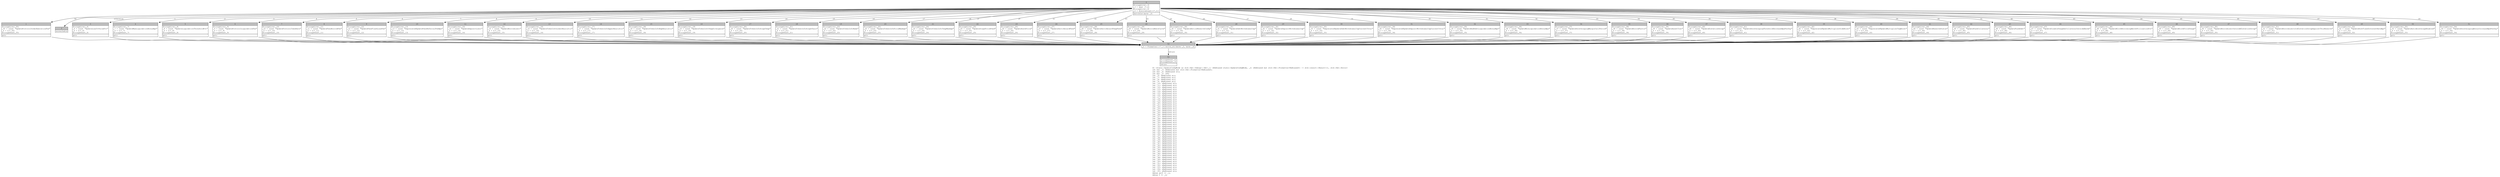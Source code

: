 digraph Mir_0_11005 {
    graph [fontname="Courier, monospace"];
    node [fontname="Courier, monospace"];
    edge [fontname="Courier, monospace"];
    label=<fn &lt;state::UpdateConfigMode as std::fmt::Debug&gt;::fmt(_1: &amp;ReErased state::UpdateConfigMode, _2: &amp;ReErased mut std::fmt::Formatter&lt;ReErased&gt;) -&gt; std::result::Result&lt;(), std::fmt::Error&gt;<br align="left"/>let mut _3: &amp;ReErased mut std::fmt::Formatter&lt;ReErased&gt;;<br align="left"/>let mut _4: &amp;ReErased str;<br align="left"/>let mut _5: u64;<br align="left"/>let _6: &amp;ReErased str;<br align="left"/>let _7: &amp;ReErased str;<br align="left"/>let _8: &amp;ReErased str;<br align="left"/>let _9: &amp;ReErased str;<br align="left"/>let _10: &amp;ReErased str;<br align="left"/>let _11: &amp;ReErased str;<br align="left"/>let _12: &amp;ReErased str;<br align="left"/>let _13: &amp;ReErased str;<br align="left"/>let _14: &amp;ReErased str;<br align="left"/>let _15: &amp;ReErased str;<br align="left"/>let _16: &amp;ReErased str;<br align="left"/>let _17: &amp;ReErased str;<br align="left"/>let _18: &amp;ReErased str;<br align="left"/>let _19: &amp;ReErased str;<br align="left"/>let _20: &amp;ReErased str;<br align="left"/>let _21: &amp;ReErased str;<br align="left"/>let _22: &amp;ReErased str;<br align="left"/>let _23: &amp;ReErased str;<br align="left"/>let _24: &amp;ReErased str;<br align="left"/>let _25: &amp;ReErased str;<br align="left"/>let _26: &amp;ReErased str;<br align="left"/>let _27: &amp;ReErased str;<br align="left"/>let _28: &amp;ReErased str;<br align="left"/>let _29: &amp;ReErased str;<br align="left"/>let _30: &amp;ReErased str;<br align="left"/>let _31: &amp;ReErased str;<br align="left"/>let _32: &amp;ReErased str;<br align="left"/>let _33: &amp;ReErased str;<br align="left"/>let _34: &amp;ReErased str;<br align="left"/>let _35: &amp;ReErased str;<br align="left"/>let _36: &amp;ReErased str;<br align="left"/>let _37: &amp;ReErased str;<br align="left"/>let _38: &amp;ReErased str;<br align="left"/>let _39: &amp;ReErased str;<br align="left"/>let _40: &amp;ReErased str;<br align="left"/>let _41: &amp;ReErased str;<br align="left"/>let _42: &amp;ReErased str;<br align="left"/>let _43: &amp;ReErased str;<br align="left"/>let _44: &amp;ReErased str;<br align="left"/>let _45: &amp;ReErased str;<br align="left"/>let _46: &amp;ReErased str;<br align="left"/>let _47: &amp;ReErased str;<br align="left"/>let _48: &amp;ReErased str;<br align="left"/>let _49: &amp;ReErased str;<br align="left"/>let _50: &amp;ReErased str;<br align="left"/>let _51: &amp;ReErased str;<br align="left"/>let _52: &amp;ReErased str;<br align="left"/>let _53: &amp;ReErased str;<br align="left"/>let _54: &amp;ReErased str;<br align="left"/>let _55: &amp;ReErased str;<br align="left"/>debug self =&gt; _1;<br align="left"/>debug f =&gt; _2;<br align="left"/>>;
    bb0__0_11005 [shape="none", label=<<table border="0" cellborder="1" cellspacing="0"><tr><td bgcolor="gray" align="center" colspan="1">0</td></tr><tr><td align="left" balign="left">StorageLive(_3)<br/>_3 = &amp;mut (*_2)<br/>StorageLive(_4)<br/>_5 = discriminant((*_1))<br/></td></tr><tr><td align="left">switchInt(move _5)</td></tr></table>>];
    bb1__0_11005 [shape="none", label=<<table border="0" cellborder="1" cellspacing="0"><tr><td bgcolor="gray" align="center" colspan="1">1</td></tr><tr><td align="left" balign="left">StorageLive(_55)<br/>_55 = const &quot;UpdateProtocolOrderExecutionFee&quot;<br/>_4 = &amp;(*_55)<br/>StorageDead(_55)<br/></td></tr><tr><td align="left">goto</td></tr></table>>];
    bb2__0_11005 [shape="none", label=<<table border="0" cellborder="1" cellspacing="0"><tr><td bgcolor="gray" align="center" colspan="1">2</td></tr><tr><td align="left">unreachable</td></tr></table>>];
    bb3__0_11005 [shape="none", label=<<table border="0" cellborder="1" cellspacing="0"><tr><td bgcolor="gray" align="center" colspan="1">3</td></tr><tr><td align="left" balign="left">StorageLive(_6)<br/>_6 = const &quot;UpdateLoanToValuePct&quot;<br/>_4 = &amp;(*_6)<br/>StorageDead(_6)<br/></td></tr><tr><td align="left">goto</td></tr></table>>];
    bb4__0_11005 [shape="none", label=<<table border="0" cellborder="1" cellspacing="0"><tr><td bgcolor="gray" align="center" colspan="1">4</td></tr><tr><td align="left" balign="left">StorageLive(_7)<br/>_7 = const &quot;UpdateMaxLiquidationBonusBps&quot;<br/>_4 = &amp;(*_7)<br/>StorageDead(_7)<br/></td></tr><tr><td align="left">goto</td></tr></table>>];
    bb5__0_11005 [shape="none", label=<<table border="0" cellborder="1" cellspacing="0"><tr><td bgcolor="gray" align="center" colspan="1">5</td></tr><tr><td align="left" balign="left">StorageLive(_8)<br/>_8 = const &quot;UpdateLiquidationThresholdPct&quot;<br/>_4 = &amp;(*_8)<br/>StorageDead(_8)<br/></td></tr><tr><td align="left">goto</td></tr></table>>];
    bb6__0_11005 [shape="none", label=<<table border="0" cellborder="1" cellspacing="0"><tr><td bgcolor="gray" align="center" colspan="1">6</td></tr><tr><td align="left" balign="left">StorageLive(_9)<br/>_9 = const &quot;UpdateProtocolLiquidationFee&quot;<br/>_4 = &amp;(*_9)<br/>StorageDead(_9)<br/></td></tr><tr><td align="left">goto</td></tr></table>>];
    bb7__0_11005 [shape="none", label=<<table border="0" cellborder="1" cellspacing="0"><tr><td bgcolor="gray" align="center" colspan="1">7</td></tr><tr><td align="left" balign="left">StorageLive(_10)<br/>_10 = const &quot;UpdateProtocolTakeRate&quot;<br/>_4 = &amp;(*_10)<br/>StorageDead(_10)<br/></td></tr><tr><td align="left">goto</td></tr></table>>];
    bb8__0_11005 [shape="none", label=<<table border="0" cellborder="1" cellspacing="0"><tr><td bgcolor="gray" align="center" colspan="1">8</td></tr><tr><td align="left" balign="left">StorageLive(_11)<br/>_11 = const &quot;UpdateFeesBorrowFee&quot;<br/>_4 = &amp;(*_11)<br/>StorageDead(_11)<br/></td></tr><tr><td align="left">goto</td></tr></table>>];
    bb9__0_11005 [shape="none", label=<<table border="0" cellborder="1" cellspacing="0"><tr><td bgcolor="gray" align="center" colspan="1">9</td></tr><tr><td align="left" balign="left">StorageLive(_12)<br/>_12 = const &quot;UpdateFeesFlashLoanFee&quot;<br/>_4 = &amp;(*_12)<br/>StorageDead(_12)<br/></td></tr><tr><td align="left">goto</td></tr></table>>];
    bb10__0_11005 [shape="none", label=<<table border="0" cellborder="1" cellspacing="0"><tr><td bgcolor="gray" align="center" colspan="1">10</td></tr><tr><td align="left" balign="left">StorageLive(_13)<br/>_13 = const &quot;DeprecatedUpdateFeesReferralFeeBps&quot;<br/>_4 = &amp;(*_13)<br/>StorageDead(_13)<br/></td></tr><tr><td align="left">goto</td></tr></table>>];
    bb11__0_11005 [shape="none", label=<<table border="0" cellborder="1" cellspacing="0"><tr><td bgcolor="gray" align="center" colspan="1">11</td></tr><tr><td align="left" balign="left">StorageLive(_14)<br/>_14 = const &quot;UpdateDepositLimit&quot;<br/>_4 = &amp;(*_14)<br/>StorageDead(_14)<br/></td></tr><tr><td align="left">goto</td></tr></table>>];
    bb12__0_11005 [shape="none", label=<<table border="0" cellborder="1" cellspacing="0"><tr><td bgcolor="gray" align="center" colspan="1">12</td></tr><tr><td align="left" balign="left">StorageLive(_15)<br/>_15 = const &quot;UpdateBorrowLimit&quot;<br/>_4 = &amp;(*_15)<br/>StorageDead(_15)<br/></td></tr><tr><td align="left">goto</td></tr></table>>];
    bb13__0_11005 [shape="none", label=<<table border="0" cellborder="1" cellspacing="0"><tr><td bgcolor="gray" align="center" colspan="1">13</td></tr><tr><td align="left" balign="left">StorageLive(_16)<br/>_16 = const &quot;UpdateTokenInfoLowerHeuristic&quot;<br/>_4 = &amp;(*_16)<br/>StorageDead(_16)<br/></td></tr><tr><td align="left">goto</td></tr></table>>];
    bb14__0_11005 [shape="none", label=<<table border="0" cellborder="1" cellspacing="0"><tr><td bgcolor="gray" align="center" colspan="1">14</td></tr><tr><td align="left" balign="left">StorageLive(_17)<br/>_17 = const &quot;UpdateTokenInfoUpperHeuristic&quot;<br/>_4 = &amp;(*_17)<br/>StorageDead(_17)<br/></td></tr><tr><td align="left">goto</td></tr></table>>];
    bb15__0_11005 [shape="none", label=<<table border="0" cellborder="1" cellspacing="0"><tr><td bgcolor="gray" align="center" colspan="1">15</td></tr><tr><td align="left" balign="left">StorageLive(_18)<br/>_18 = const &quot;UpdateTokenInfoExpHeuristic&quot;<br/>_4 = &amp;(*_18)<br/>StorageDead(_18)<br/></td></tr><tr><td align="left">goto</td></tr></table>>];
    bb16__0_11005 [shape="none", label=<<table border="0" cellborder="1" cellspacing="0"><tr><td bgcolor="gray" align="center" colspan="1">16</td></tr><tr><td align="left" balign="left">StorageLive(_19)<br/>_19 = const &quot;UpdateTokenInfoTwapDivergence&quot;<br/>_4 = &amp;(*_19)<br/>StorageDead(_19)<br/></td></tr><tr><td align="left">goto</td></tr></table>>];
    bb17__0_11005 [shape="none", label=<<table border="0" cellborder="1" cellspacing="0"><tr><td bgcolor="gray" align="center" colspan="1">17</td></tr><tr><td align="left" balign="left">StorageLive(_20)<br/>_20 = const &quot;UpdateTokenInfoScopeTwap&quot;<br/>_4 = &amp;(*_20)<br/>StorageDead(_20)<br/></td></tr><tr><td align="left">goto</td></tr></table>>];
    bb18__0_11005 [shape="none", label=<<table border="0" cellborder="1" cellspacing="0"><tr><td bgcolor="gray" align="center" colspan="1">18</td></tr><tr><td align="left" balign="left">StorageLive(_21)<br/>_21 = const &quot;UpdateTokenInfoScopeChain&quot;<br/>_4 = &amp;(*_21)<br/>StorageDead(_21)<br/></td></tr><tr><td align="left">goto</td></tr></table>>];
    bb19__0_11005 [shape="none", label=<<table border="0" cellborder="1" cellspacing="0"><tr><td bgcolor="gray" align="center" colspan="1">19</td></tr><tr><td align="left" balign="left">StorageLive(_22)<br/>_22 = const &quot;UpdateTokenInfoName&quot;<br/>_4 = &amp;(*_22)<br/>StorageDead(_22)<br/></td></tr><tr><td align="left">goto</td></tr></table>>];
    bb20__0_11005 [shape="none", label=<<table border="0" cellborder="1" cellspacing="0"><tr><td bgcolor="gray" align="center" colspan="1">20</td></tr><tr><td align="left" balign="left">StorageLive(_23)<br/>_23 = const &quot;UpdateTokenInfoPriceMaxAge&quot;<br/>_4 = &amp;(*_23)<br/>StorageDead(_23)<br/></td></tr><tr><td align="left">goto</td></tr></table>>];
    bb21__0_11005 [shape="none", label=<<table border="0" cellborder="1" cellspacing="0"><tr><td bgcolor="gray" align="center" colspan="1">21</td></tr><tr><td align="left" balign="left">StorageLive(_24)<br/>_24 = const &quot;UpdateTokenInfoTwapMaxAge&quot;<br/>_4 = &amp;(*_24)<br/>StorageDead(_24)<br/></td></tr><tr><td align="left">goto</td></tr></table>>];
    bb22__0_11005 [shape="none", label=<<table border="0" cellborder="1" cellspacing="0"><tr><td bgcolor="gray" align="center" colspan="1">22</td></tr><tr><td align="left" balign="left">StorageLive(_25)<br/>_25 = const &quot;UpdateScopePriceFeed&quot;<br/>_4 = &amp;(*_25)<br/>StorageDead(_25)<br/></td></tr><tr><td align="left">goto</td></tr></table>>];
    bb23__0_11005 [shape="none", label=<<table border="0" cellborder="1" cellspacing="0"><tr><td bgcolor="gray" align="center" colspan="1">23</td></tr><tr><td align="left" balign="left">StorageLive(_26)<br/>_26 = const &quot;UpdatePythPrice&quot;<br/>_4 = &amp;(*_26)<br/>StorageDead(_26)<br/></td></tr><tr><td align="left">goto</td></tr></table>>];
    bb24__0_11005 [shape="none", label=<<table border="0" cellborder="1" cellspacing="0"><tr><td bgcolor="gray" align="center" colspan="1">24</td></tr><tr><td align="left" balign="left">StorageLive(_27)<br/>_27 = const &quot;UpdateSwitchboardFeed&quot;<br/>_4 = &amp;(*_27)<br/>StorageDead(_27)<br/></td></tr><tr><td align="left">goto</td></tr></table>>];
    bb25__0_11005 [shape="none", label=<<table border="0" cellborder="1" cellspacing="0"><tr><td bgcolor="gray" align="center" colspan="1">25</td></tr><tr><td align="left" balign="left">StorageLive(_28)<br/>_28 = const &quot;UpdateSwitchboardTwapFeed&quot;<br/>_4 = &amp;(*_28)<br/>StorageDead(_28)<br/></td></tr><tr><td align="left">goto</td></tr></table>>];
    bb26__0_11005 [shape="none", label=<<table border="0" cellborder="1" cellspacing="0"><tr><td bgcolor="gray" align="center" colspan="1">26</td></tr><tr><td align="left" balign="left">StorageLive(_29)<br/>_29 = const &quot;UpdateBorrowRateCurve&quot;<br/>_4 = &amp;(*_29)<br/>StorageDead(_29)<br/></td></tr><tr><td align="left">goto</td></tr></table>>];
    bb27__0_11005 [shape="none", label=<<table border="0" cellborder="1" cellspacing="0"><tr><td bgcolor="gray" align="center" colspan="1">27</td></tr><tr><td align="left" balign="left">StorageLive(_30)<br/>_30 = const &quot;UpdateEntireReserveConfig&quot;<br/>_4 = &amp;(*_30)<br/>StorageDead(_30)<br/></td></tr><tr><td align="left">goto</td></tr></table>>];
    bb28__0_11005 [shape="none", label=<<table border="0" cellborder="1" cellspacing="0"><tr><td bgcolor="gray" align="center" colspan="1">28</td></tr><tr><td align="left" balign="left">StorageLive(_31)<br/>_31 = const &quot;UpdateDebtWithdrawalCap&quot;<br/>_4 = &amp;(*_31)<br/>StorageDead(_31)<br/></td></tr><tr><td align="left">goto</td></tr></table>>];
    bb29__0_11005 [shape="none", label=<<table border="0" cellborder="1" cellspacing="0"><tr><td bgcolor="gray" align="center" colspan="1">29</td></tr><tr><td align="left" balign="left">StorageLive(_32)<br/>_32 = const &quot;UpdateDepositWithdrawalCap&quot;<br/>_4 = &amp;(*_32)<br/>StorageDead(_32)<br/></td></tr><tr><td align="left">goto</td></tr></table>>];
    bb30__0_11005 [shape="none", label=<<table border="0" cellborder="1" cellspacing="0"><tr><td bgcolor="gray" align="center" colspan="1">30</td></tr><tr><td align="left" balign="left">StorageLive(_33)<br/>_33 = const &quot;DeprecatedUpdateDebtWithdrawalCapCurrentTotal&quot;<br/>_4 = &amp;(*_33)<br/>StorageDead(_33)<br/></td></tr><tr><td align="left">goto</td></tr></table>>];
    bb31__0_11005 [shape="none", label=<<table border="0" cellborder="1" cellspacing="0"><tr><td bgcolor="gray" align="center" colspan="1">31</td></tr><tr><td align="left" balign="left">StorageLive(_34)<br/>_34 = const &quot;DeprecatedUpdateDepositWithdrawalCapCurrentTotal&quot;<br/>_4 = &amp;(*_34)<br/>StorageDead(_34)<br/></td></tr><tr><td align="left">goto</td></tr></table>>];
    bb32__0_11005 [shape="none", label=<<table border="0" cellborder="1" cellspacing="0"><tr><td bgcolor="gray" align="center" colspan="1">32</td></tr><tr><td align="left" balign="left">StorageLive(_35)<br/>_35 = const &quot;UpdateBadDebtLiquidationBonusBps&quot;<br/>_4 = &amp;(*_35)<br/>StorageDead(_35)<br/></td></tr><tr><td align="left">goto</td></tr></table>>];
    bb33__0_11005 [shape="none", label=<<table border="0" cellborder="1" cellspacing="0"><tr><td bgcolor="gray" align="center" colspan="1">33</td></tr><tr><td align="left" balign="left">StorageLive(_36)<br/>_36 = const &quot;UpdateMinLiquidationBonusBps&quot;<br/>_4 = &amp;(*_36)<br/>StorageDead(_36)<br/></td></tr><tr><td align="left">goto</td></tr></table>>];
    bb34__0_11005 [shape="none", label=<<table border="0" cellborder="1" cellspacing="0"><tr><td bgcolor="gray" align="center" colspan="1">34</td></tr><tr><td align="left" balign="left">StorageLive(_37)<br/>_37 = const &quot;UpdateDeleveragingMarginCallPeriod&quot;<br/>_4 = &amp;(*_37)<br/>StorageDead(_37)<br/></td></tr><tr><td align="left">goto</td></tr></table>>];
    bb35__0_11005 [shape="none", label=<<table border="0" cellborder="1" cellspacing="0"><tr><td bgcolor="gray" align="center" colspan="1">35</td></tr><tr><td align="left" balign="left">StorageLive(_38)<br/>_38 = const &quot;UpdateBorrowFactor&quot;<br/>_4 = &amp;(*_38)<br/>StorageDead(_38)<br/></td></tr><tr><td align="left">goto</td></tr></table>>];
    bb36__0_11005 [shape="none", label=<<table border="0" cellborder="1" cellspacing="0"><tr><td bgcolor="gray" align="center" colspan="1">36</td></tr><tr><td align="left" balign="left">StorageLive(_39)<br/>_39 = const &quot;UpdateAssetTier&quot;<br/>_4 = &amp;(*_39)<br/>StorageDead(_39)<br/></td></tr><tr><td align="left">goto</td></tr></table>>];
    bb37__0_11005 [shape="none", label=<<table border="0" cellborder="1" cellspacing="0"><tr><td bgcolor="gray" align="center" colspan="1">37</td></tr><tr><td align="left" balign="left">StorageLive(_40)<br/>_40 = const &quot;UpdateElevationGroup&quot;<br/>_4 = &amp;(*_40)<br/>StorageDead(_40)<br/></td></tr><tr><td align="left">goto</td></tr></table>>];
    bb38__0_11005 [shape="none", label=<<table border="0" cellborder="1" cellspacing="0"><tr><td bgcolor="gray" align="center" colspan="1">38</td></tr><tr><td align="left" balign="left">StorageLive(_41)<br/>_41 = const &quot;UpdateDeleveragingThresholdDecreaseBpsPerDay&quot;<br/>_4 = &amp;(*_41)<br/>StorageDead(_41)<br/></td></tr><tr><td align="left">goto</td></tr></table>>];
    bb39__0_11005 [shape="none", label=<<table border="0" cellborder="1" cellspacing="0"><tr><td bgcolor="gray" align="center" colspan="1">39</td></tr><tr><td align="left" balign="left">StorageLive(_42)<br/>_42 = const &quot;DeprecatedUpdateMultiplierSideBoost&quot;<br/>_4 = &amp;(*_42)<br/>StorageDead(_42)<br/></td></tr><tr><td align="left">goto</td></tr></table>>];
    bb40__0_11005 [shape="none", label=<<table border="0" cellborder="1" cellspacing="0"><tr><td bgcolor="gray" align="center" colspan="1">40</td></tr><tr><td align="left" balign="left">StorageLive(_43)<br/>_43 = const &quot;DeprecatedUpdateMultiplierTagBoost&quot;<br/>_4 = &amp;(*_43)<br/>StorageDead(_43)<br/></td></tr><tr><td align="left">goto</td></tr></table>>];
    bb41__0_11005 [shape="none", label=<<table border="0" cellborder="1" cellspacing="0"><tr><td bgcolor="gray" align="center" colspan="1">41</td></tr><tr><td align="left" balign="left">StorageLive(_44)<br/>_44 = const &quot;UpdateReserveStatus&quot;<br/>_4 = &amp;(*_44)<br/>StorageDead(_44)<br/></td></tr><tr><td align="left">goto</td></tr></table>>];
    bb42__0_11005 [shape="none", label=<<table border="0" cellborder="1" cellspacing="0"><tr><td bgcolor="gray" align="center" colspan="1">42</td></tr><tr><td align="left" balign="left">StorageLive(_45)<br/>_45 = const &quot;UpdateFarmCollateral&quot;<br/>_4 = &amp;(*_45)<br/>StorageDead(_45)<br/></td></tr><tr><td align="left">goto</td></tr></table>>];
    bb43__0_11005 [shape="none", label=<<table border="0" cellborder="1" cellspacing="0"><tr><td bgcolor="gray" align="center" colspan="1">43</td></tr><tr><td align="left" balign="left">StorageLive(_46)<br/>_46 = const &quot;UpdateFarmDebt&quot;<br/>_4 = &amp;(*_46)<br/>StorageDead(_46)<br/></td></tr><tr><td align="left">goto</td></tr></table>>];
    bb44__0_11005 [shape="none", label=<<table border="0" cellborder="1" cellspacing="0"><tr><td bgcolor="gray" align="center" colspan="1">44</td></tr><tr><td align="left" balign="left">StorageLive(_47)<br/>_47 = const &quot;UpdateDisableUsageAsCollateralOutsideEmode&quot;<br/>_4 = &amp;(*_47)<br/>StorageDead(_47)<br/></td></tr><tr><td align="left">goto</td></tr></table>>];
    bb45__0_11005 [shape="none", label=<<table border="0" cellborder="1" cellspacing="0"><tr><td bgcolor="gray" align="center" colspan="1">45</td></tr><tr><td align="left" balign="left">StorageLive(_48)<br/>_48 = const &quot;UpdateBlockBorrowingAboveUtilizationPct&quot;<br/>_4 = &amp;(*_48)<br/>StorageDead(_48)<br/></td></tr><tr><td align="left">goto</td></tr></table>>];
    bb46__0_11005 [shape="none", label=<<table border="0" cellborder="1" cellspacing="0"><tr><td bgcolor="gray" align="center" colspan="1">46</td></tr><tr><td align="left" balign="left">StorageLive(_49)<br/>_49 = const &quot;UpdateBlockPriceUsage&quot;<br/>_4 = &amp;(*_49)<br/>StorageDead(_49)<br/></td></tr><tr><td align="left">goto</td></tr></table>>];
    bb47__0_11005 [shape="none", label=<<table border="0" cellborder="1" cellspacing="0"><tr><td bgcolor="gray" align="center" colspan="1">47</td></tr><tr><td align="left" balign="left">StorageLive(_50)<br/>_50 = const &quot;UpdateBorrowLimitOutsideElevationGroup&quot;<br/>_4 = &amp;(*_50)<br/>StorageDead(_50)<br/></td></tr><tr><td align="left">goto</td></tr></table>>];
    bb48__0_11005 [shape="none", label=<<table border="0" cellborder="1" cellspacing="0"><tr><td bgcolor="gray" align="center" colspan="1">48</td></tr><tr><td align="left" balign="left">StorageLive(_51)<br/>_51 = const &quot;UpdateBorrowLimitsInElevationGroupAgainstThisReserve&quot;<br/>_4 = &amp;(*_51)<br/>StorageDead(_51)<br/></td></tr><tr><td align="left">goto</td></tr></table>>];
    bb49__0_11005 [shape="none", label=<<table border="0" cellborder="1" cellspacing="0"><tr><td bgcolor="gray" align="center" colspan="1">49</td></tr><tr><td align="left" balign="left">StorageLive(_52)<br/>_52 = const &quot;UpdateHostFixedInterestRateBps&quot;<br/>_4 = &amp;(*_52)<br/>StorageDead(_52)<br/></td></tr><tr><td align="left">goto</td></tr></table>>];
    bb50__0_11005 [shape="none", label=<<table border="0" cellborder="1" cellspacing="0"><tr><td bgcolor="gray" align="center" colspan="1">50</td></tr><tr><td align="left" balign="left">StorageLive(_53)<br/>_53 = const &quot;UpdateAutodeleverageEnabled&quot;<br/>_4 = &amp;(*_53)<br/>StorageDead(_53)<br/></td></tr><tr><td align="left">goto</td></tr></table>>];
    bb51__0_11005 [shape="none", label=<<table border="0" cellborder="1" cellspacing="0"><tr><td bgcolor="gray" align="center" colspan="1">51</td></tr><tr><td align="left" balign="left">StorageLive(_54)<br/>_54 = const &quot;UpdateDeleveragingBonusIncreaseBpsPerDay&quot;<br/>_4 = &amp;(*_54)<br/>StorageDead(_54)<br/></td></tr><tr><td align="left">goto</td></tr></table>>];
    bb52__0_11005 [shape="none", label=<<table border="0" cellborder="1" cellspacing="0"><tr><td bgcolor="gray" align="center" colspan="1">52</td></tr><tr><td align="left">_0 = Formatter::&lt;'_&gt;::write_str(move _3, move _4)</td></tr></table>>];
    bb53__0_11005 [shape="none", label=<<table border="0" cellborder="1" cellspacing="0"><tr><td bgcolor="gray" align="center" colspan="1">53</td></tr><tr><td align="left" balign="left">StorageDead(_4)<br/>StorageDead(_3)<br/></td></tr><tr><td align="left">return</td></tr></table>>];
    bb0__0_11005 -> bb3__0_11005 [label="1"];
    bb0__0_11005 -> bb4__0_11005 [label="2"];
    bb0__0_11005 -> bb5__0_11005 [label="3"];
    bb0__0_11005 -> bb6__0_11005 [label="4"];
    bb0__0_11005 -> bb7__0_11005 [label="5"];
    bb0__0_11005 -> bb8__0_11005 [label="6"];
    bb0__0_11005 -> bb9__0_11005 [label="7"];
    bb0__0_11005 -> bb10__0_11005 [label="8"];
    bb0__0_11005 -> bb11__0_11005 [label="9"];
    bb0__0_11005 -> bb12__0_11005 [label="10"];
    bb0__0_11005 -> bb13__0_11005 [label="11"];
    bb0__0_11005 -> bb14__0_11005 [label="12"];
    bb0__0_11005 -> bb15__0_11005 [label="13"];
    bb0__0_11005 -> bb16__0_11005 [label="14"];
    bb0__0_11005 -> bb17__0_11005 [label="15"];
    bb0__0_11005 -> bb18__0_11005 [label="16"];
    bb0__0_11005 -> bb19__0_11005 [label="17"];
    bb0__0_11005 -> bb20__0_11005 [label="18"];
    bb0__0_11005 -> bb21__0_11005 [label="19"];
    bb0__0_11005 -> bb22__0_11005 [label="20"];
    bb0__0_11005 -> bb23__0_11005 [label="21"];
    bb0__0_11005 -> bb24__0_11005 [label="22"];
    bb0__0_11005 -> bb25__0_11005 [label="23"];
    bb0__0_11005 -> bb26__0_11005 [label="24"];
    bb0__0_11005 -> bb27__0_11005 [label="25"];
    bb0__0_11005 -> bb28__0_11005 [label="26"];
    bb0__0_11005 -> bb29__0_11005 [label="27"];
    bb0__0_11005 -> bb30__0_11005 [label="28"];
    bb0__0_11005 -> bb31__0_11005 [label="29"];
    bb0__0_11005 -> bb32__0_11005 [label="30"];
    bb0__0_11005 -> bb33__0_11005 [label="31"];
    bb0__0_11005 -> bb34__0_11005 [label="32"];
    bb0__0_11005 -> bb35__0_11005 [label="33"];
    bb0__0_11005 -> bb36__0_11005 [label="34"];
    bb0__0_11005 -> bb37__0_11005 [label="35"];
    bb0__0_11005 -> bb38__0_11005 [label="36"];
    bb0__0_11005 -> bb39__0_11005 [label="37"];
    bb0__0_11005 -> bb40__0_11005 [label="38"];
    bb0__0_11005 -> bb41__0_11005 [label="39"];
    bb0__0_11005 -> bb42__0_11005 [label="40"];
    bb0__0_11005 -> bb43__0_11005 [label="41"];
    bb0__0_11005 -> bb44__0_11005 [label="42"];
    bb0__0_11005 -> bb45__0_11005 [label="43"];
    bb0__0_11005 -> bb46__0_11005 [label="44"];
    bb0__0_11005 -> bb47__0_11005 [label="45"];
    bb0__0_11005 -> bb48__0_11005 [label="46"];
    bb0__0_11005 -> bb49__0_11005 [label="47"];
    bb0__0_11005 -> bb50__0_11005 [label="48"];
    bb0__0_11005 -> bb51__0_11005 [label="49"];
    bb0__0_11005 -> bb1__0_11005 [label="50"];
    bb0__0_11005 -> bb2__0_11005 [label="otherwise"];
    bb1__0_11005 -> bb52__0_11005 [label=""];
    bb3__0_11005 -> bb52__0_11005 [label=""];
    bb4__0_11005 -> bb52__0_11005 [label=""];
    bb5__0_11005 -> bb52__0_11005 [label=""];
    bb6__0_11005 -> bb52__0_11005 [label=""];
    bb7__0_11005 -> bb52__0_11005 [label=""];
    bb8__0_11005 -> bb52__0_11005 [label=""];
    bb9__0_11005 -> bb52__0_11005 [label=""];
    bb10__0_11005 -> bb52__0_11005 [label=""];
    bb11__0_11005 -> bb52__0_11005 [label=""];
    bb12__0_11005 -> bb52__0_11005 [label=""];
    bb13__0_11005 -> bb52__0_11005 [label=""];
    bb14__0_11005 -> bb52__0_11005 [label=""];
    bb15__0_11005 -> bb52__0_11005 [label=""];
    bb16__0_11005 -> bb52__0_11005 [label=""];
    bb17__0_11005 -> bb52__0_11005 [label=""];
    bb18__0_11005 -> bb52__0_11005 [label=""];
    bb19__0_11005 -> bb52__0_11005 [label=""];
    bb20__0_11005 -> bb52__0_11005 [label=""];
    bb21__0_11005 -> bb52__0_11005 [label=""];
    bb22__0_11005 -> bb52__0_11005 [label=""];
    bb23__0_11005 -> bb52__0_11005 [label=""];
    bb24__0_11005 -> bb52__0_11005 [label=""];
    bb25__0_11005 -> bb52__0_11005 [label=""];
    bb26__0_11005 -> bb52__0_11005 [label=""];
    bb27__0_11005 -> bb52__0_11005 [label=""];
    bb28__0_11005 -> bb52__0_11005 [label=""];
    bb29__0_11005 -> bb52__0_11005 [label=""];
    bb30__0_11005 -> bb52__0_11005 [label=""];
    bb31__0_11005 -> bb52__0_11005 [label=""];
    bb32__0_11005 -> bb52__0_11005 [label=""];
    bb33__0_11005 -> bb52__0_11005 [label=""];
    bb34__0_11005 -> bb52__0_11005 [label=""];
    bb35__0_11005 -> bb52__0_11005 [label=""];
    bb36__0_11005 -> bb52__0_11005 [label=""];
    bb37__0_11005 -> bb52__0_11005 [label=""];
    bb38__0_11005 -> bb52__0_11005 [label=""];
    bb39__0_11005 -> bb52__0_11005 [label=""];
    bb40__0_11005 -> bb52__0_11005 [label=""];
    bb41__0_11005 -> bb52__0_11005 [label=""];
    bb42__0_11005 -> bb52__0_11005 [label=""];
    bb43__0_11005 -> bb52__0_11005 [label=""];
    bb44__0_11005 -> bb52__0_11005 [label=""];
    bb45__0_11005 -> bb52__0_11005 [label=""];
    bb46__0_11005 -> bb52__0_11005 [label=""];
    bb47__0_11005 -> bb52__0_11005 [label=""];
    bb48__0_11005 -> bb52__0_11005 [label=""];
    bb49__0_11005 -> bb52__0_11005 [label=""];
    bb50__0_11005 -> bb52__0_11005 [label=""];
    bb51__0_11005 -> bb52__0_11005 [label=""];
    bb52__0_11005 -> bb53__0_11005 [label="return"];
}
